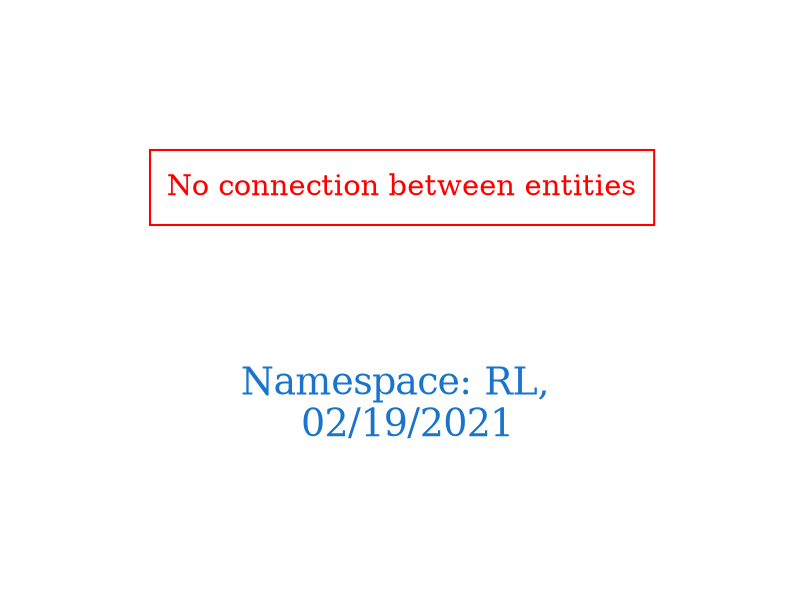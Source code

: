 digraph OGIT_ontology {
 graph [ rankdir= LR,pad=1 
fontsize = 18,
fontcolor= dodgerblue3,label = "\n\n\nNamespace: RL, \n 02/19/2021"];
node[shape=polygon];
edge [  color="gray81"];

"No connection between entities" [fontcolor = "red",color="red", shape="polygon"]
}
